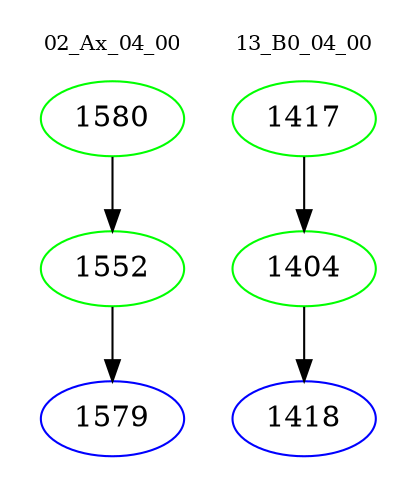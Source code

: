 digraph{
subgraph cluster_0 {
color = white
label = "02_Ax_04_00";
fontsize=10;
T0_1580 [label="1580", color="green"]
T0_1580 -> T0_1552 [color="black"]
T0_1552 [label="1552", color="green"]
T0_1552 -> T0_1579 [color="black"]
T0_1579 [label="1579", color="blue"]
}
subgraph cluster_1 {
color = white
label = "13_B0_04_00";
fontsize=10;
T1_1417 [label="1417", color="green"]
T1_1417 -> T1_1404 [color="black"]
T1_1404 [label="1404", color="green"]
T1_1404 -> T1_1418 [color="black"]
T1_1418 [label="1418", color="blue"]
}
}
